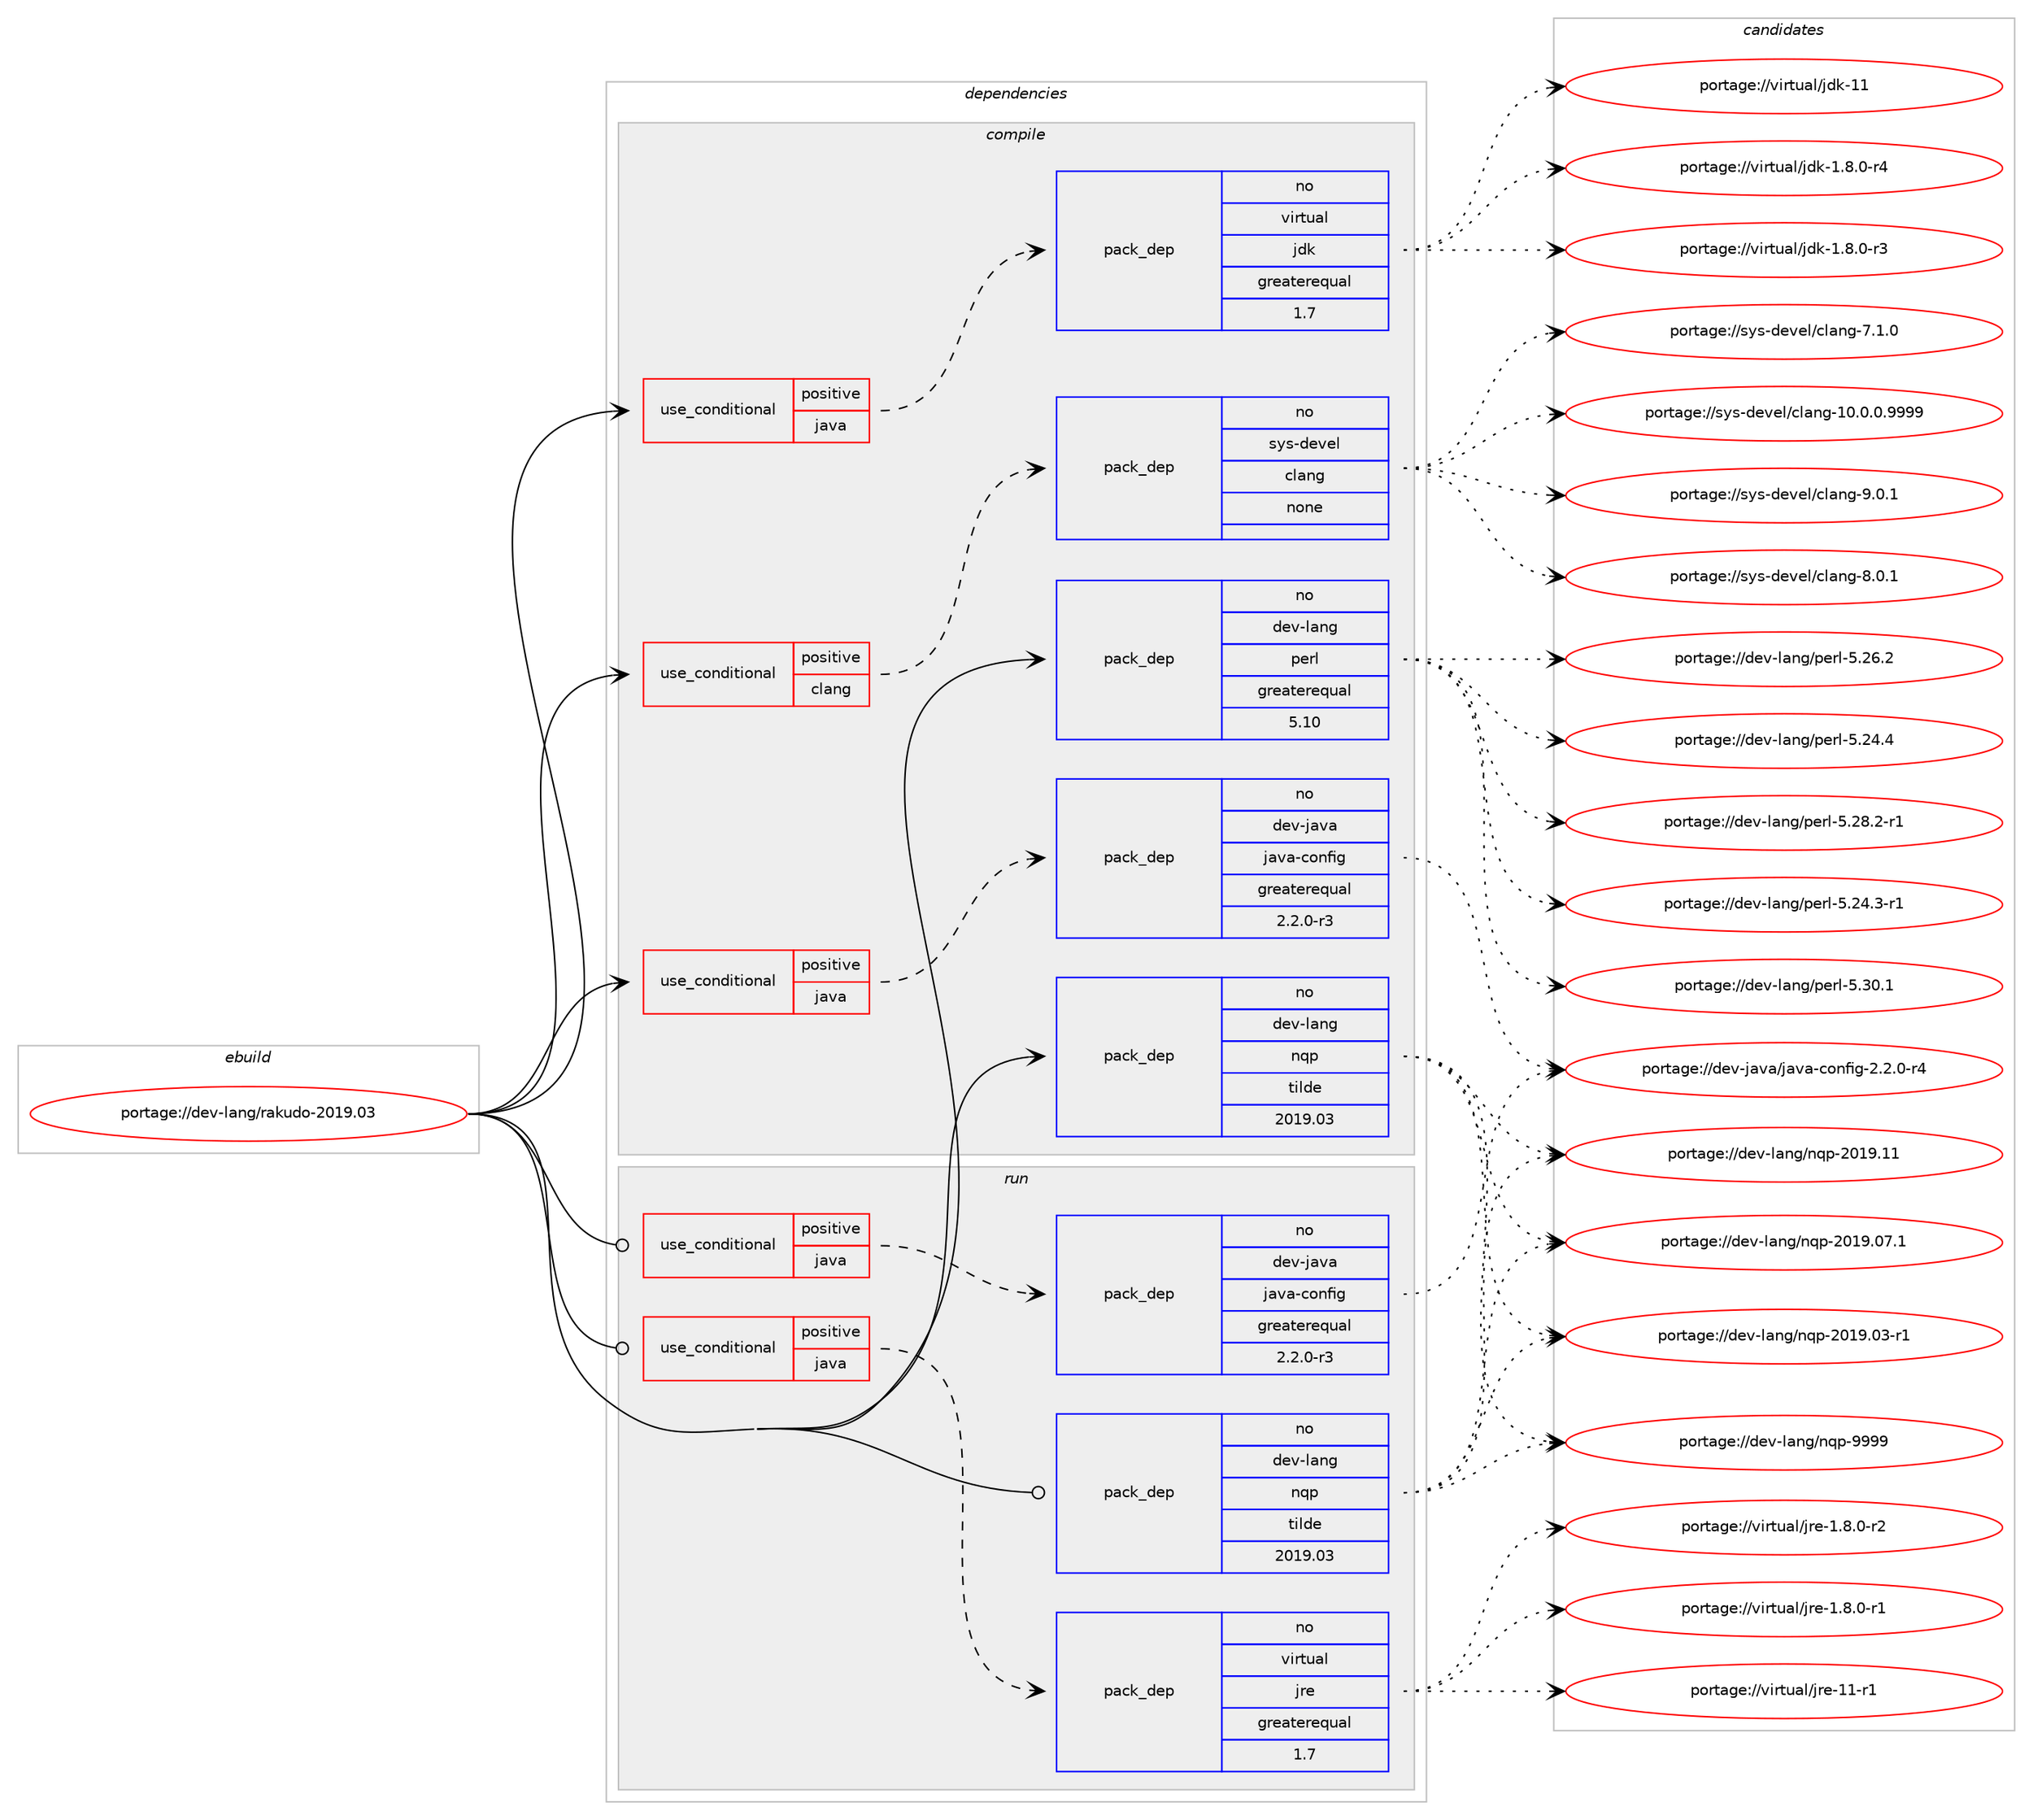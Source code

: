 digraph prolog {

# *************
# Graph options
# *************

newrank=true;
concentrate=true;
compound=true;
graph [rankdir=LR,fontname=Helvetica,fontsize=10,ranksep=1.5];#, ranksep=2.5, nodesep=0.2];
edge  [arrowhead=vee];
node  [fontname=Helvetica,fontsize=10];

# **********
# The ebuild
# **********

subgraph cluster_leftcol {
color=gray;
label=<<i>ebuild</i>>;
id [label="portage://dev-lang/rakudo-2019.03", color=red, width=4, href="../dev-lang/rakudo-2019.03.svg"];
}

# ****************
# The dependencies
# ****************

subgraph cluster_midcol {
color=gray;
label=<<i>dependencies</i>>;
subgraph cluster_compile {
fillcolor="#eeeeee";
style=filled;
label=<<i>compile</i>>;
subgraph cond126922 {
dependency518756 [label=<<TABLE BORDER="0" CELLBORDER="1" CELLSPACING="0" CELLPADDING="4"><TR><TD ROWSPAN="3" CELLPADDING="10">use_conditional</TD></TR><TR><TD>positive</TD></TR><TR><TD>clang</TD></TR></TABLE>>, shape=none, color=red];
subgraph pack386384 {
dependency518757 [label=<<TABLE BORDER="0" CELLBORDER="1" CELLSPACING="0" CELLPADDING="4" WIDTH="220"><TR><TD ROWSPAN="6" CELLPADDING="30">pack_dep</TD></TR><TR><TD WIDTH="110">no</TD></TR><TR><TD>sys-devel</TD></TR><TR><TD>clang</TD></TR><TR><TD>none</TD></TR><TR><TD></TD></TR></TABLE>>, shape=none, color=blue];
}
dependency518756:e -> dependency518757:w [weight=20,style="dashed",arrowhead="vee"];
}
id:e -> dependency518756:w [weight=20,style="solid",arrowhead="vee"];
subgraph cond126923 {
dependency518758 [label=<<TABLE BORDER="0" CELLBORDER="1" CELLSPACING="0" CELLPADDING="4"><TR><TD ROWSPAN="3" CELLPADDING="10">use_conditional</TD></TR><TR><TD>positive</TD></TR><TR><TD>java</TD></TR></TABLE>>, shape=none, color=red];
subgraph pack386385 {
dependency518759 [label=<<TABLE BORDER="0" CELLBORDER="1" CELLSPACING="0" CELLPADDING="4" WIDTH="220"><TR><TD ROWSPAN="6" CELLPADDING="30">pack_dep</TD></TR><TR><TD WIDTH="110">no</TD></TR><TR><TD>dev-java</TD></TR><TR><TD>java-config</TD></TR><TR><TD>greaterequal</TD></TR><TR><TD>2.2.0-r3</TD></TR></TABLE>>, shape=none, color=blue];
}
dependency518758:e -> dependency518759:w [weight=20,style="dashed",arrowhead="vee"];
}
id:e -> dependency518758:w [weight=20,style="solid",arrowhead="vee"];
subgraph cond126924 {
dependency518760 [label=<<TABLE BORDER="0" CELLBORDER="1" CELLSPACING="0" CELLPADDING="4"><TR><TD ROWSPAN="3" CELLPADDING="10">use_conditional</TD></TR><TR><TD>positive</TD></TR><TR><TD>java</TD></TR></TABLE>>, shape=none, color=red];
subgraph pack386386 {
dependency518761 [label=<<TABLE BORDER="0" CELLBORDER="1" CELLSPACING="0" CELLPADDING="4" WIDTH="220"><TR><TD ROWSPAN="6" CELLPADDING="30">pack_dep</TD></TR><TR><TD WIDTH="110">no</TD></TR><TR><TD>virtual</TD></TR><TR><TD>jdk</TD></TR><TR><TD>greaterequal</TD></TR><TR><TD>1.7</TD></TR></TABLE>>, shape=none, color=blue];
}
dependency518760:e -> dependency518761:w [weight=20,style="dashed",arrowhead="vee"];
}
id:e -> dependency518760:w [weight=20,style="solid",arrowhead="vee"];
subgraph pack386387 {
dependency518762 [label=<<TABLE BORDER="0" CELLBORDER="1" CELLSPACING="0" CELLPADDING="4" WIDTH="220"><TR><TD ROWSPAN="6" CELLPADDING="30">pack_dep</TD></TR><TR><TD WIDTH="110">no</TD></TR><TR><TD>dev-lang</TD></TR><TR><TD>nqp</TD></TR><TR><TD>tilde</TD></TR><TR><TD>2019.03</TD></TR></TABLE>>, shape=none, color=blue];
}
id:e -> dependency518762:w [weight=20,style="solid",arrowhead="vee"];
subgraph pack386388 {
dependency518763 [label=<<TABLE BORDER="0" CELLBORDER="1" CELLSPACING="0" CELLPADDING="4" WIDTH="220"><TR><TD ROWSPAN="6" CELLPADDING="30">pack_dep</TD></TR><TR><TD WIDTH="110">no</TD></TR><TR><TD>dev-lang</TD></TR><TR><TD>perl</TD></TR><TR><TD>greaterequal</TD></TR><TR><TD>5.10</TD></TR></TABLE>>, shape=none, color=blue];
}
id:e -> dependency518763:w [weight=20,style="solid",arrowhead="vee"];
}
subgraph cluster_compileandrun {
fillcolor="#eeeeee";
style=filled;
label=<<i>compile and run</i>>;
}
subgraph cluster_run {
fillcolor="#eeeeee";
style=filled;
label=<<i>run</i>>;
subgraph cond126925 {
dependency518764 [label=<<TABLE BORDER="0" CELLBORDER="1" CELLSPACING="0" CELLPADDING="4"><TR><TD ROWSPAN="3" CELLPADDING="10">use_conditional</TD></TR><TR><TD>positive</TD></TR><TR><TD>java</TD></TR></TABLE>>, shape=none, color=red];
subgraph pack386389 {
dependency518765 [label=<<TABLE BORDER="0" CELLBORDER="1" CELLSPACING="0" CELLPADDING="4" WIDTH="220"><TR><TD ROWSPAN="6" CELLPADDING="30">pack_dep</TD></TR><TR><TD WIDTH="110">no</TD></TR><TR><TD>dev-java</TD></TR><TR><TD>java-config</TD></TR><TR><TD>greaterequal</TD></TR><TR><TD>2.2.0-r3</TD></TR></TABLE>>, shape=none, color=blue];
}
dependency518764:e -> dependency518765:w [weight=20,style="dashed",arrowhead="vee"];
}
id:e -> dependency518764:w [weight=20,style="solid",arrowhead="odot"];
subgraph cond126926 {
dependency518766 [label=<<TABLE BORDER="0" CELLBORDER="1" CELLSPACING="0" CELLPADDING="4"><TR><TD ROWSPAN="3" CELLPADDING="10">use_conditional</TD></TR><TR><TD>positive</TD></TR><TR><TD>java</TD></TR></TABLE>>, shape=none, color=red];
subgraph pack386390 {
dependency518767 [label=<<TABLE BORDER="0" CELLBORDER="1" CELLSPACING="0" CELLPADDING="4" WIDTH="220"><TR><TD ROWSPAN="6" CELLPADDING="30">pack_dep</TD></TR><TR><TD WIDTH="110">no</TD></TR><TR><TD>virtual</TD></TR><TR><TD>jre</TD></TR><TR><TD>greaterequal</TD></TR><TR><TD>1.7</TD></TR></TABLE>>, shape=none, color=blue];
}
dependency518766:e -> dependency518767:w [weight=20,style="dashed",arrowhead="vee"];
}
id:e -> dependency518766:w [weight=20,style="solid",arrowhead="odot"];
subgraph pack386391 {
dependency518768 [label=<<TABLE BORDER="0" CELLBORDER="1" CELLSPACING="0" CELLPADDING="4" WIDTH="220"><TR><TD ROWSPAN="6" CELLPADDING="30">pack_dep</TD></TR><TR><TD WIDTH="110">no</TD></TR><TR><TD>dev-lang</TD></TR><TR><TD>nqp</TD></TR><TR><TD>tilde</TD></TR><TR><TD>2019.03</TD></TR></TABLE>>, shape=none, color=blue];
}
id:e -> dependency518768:w [weight=20,style="solid",arrowhead="odot"];
}
}

# **************
# The candidates
# **************

subgraph cluster_choices {
rank=same;
color=gray;
label=<<i>candidates</i>>;

subgraph choice386384 {
color=black;
nodesep=1;
choice11512111545100101118101108479910897110103455746484649 [label="portage://sys-devel/clang-9.0.1", color=red, width=4,href="../sys-devel/clang-9.0.1.svg"];
choice11512111545100101118101108479910897110103455646484649 [label="portage://sys-devel/clang-8.0.1", color=red, width=4,href="../sys-devel/clang-8.0.1.svg"];
choice11512111545100101118101108479910897110103455546494648 [label="portage://sys-devel/clang-7.1.0", color=red, width=4,href="../sys-devel/clang-7.1.0.svg"];
choice11512111545100101118101108479910897110103454948464846484657575757 [label="portage://sys-devel/clang-10.0.0.9999", color=red, width=4,href="../sys-devel/clang-10.0.0.9999.svg"];
dependency518757:e -> choice11512111545100101118101108479910897110103455746484649:w [style=dotted,weight="100"];
dependency518757:e -> choice11512111545100101118101108479910897110103455646484649:w [style=dotted,weight="100"];
dependency518757:e -> choice11512111545100101118101108479910897110103455546494648:w [style=dotted,weight="100"];
dependency518757:e -> choice11512111545100101118101108479910897110103454948464846484657575757:w [style=dotted,weight="100"];
}
subgraph choice386385 {
color=black;
nodesep=1;
choice10010111845106971189747106971189745991111101021051034550465046484511452 [label="portage://dev-java/java-config-2.2.0-r4", color=red, width=4,href="../dev-java/java-config-2.2.0-r4.svg"];
dependency518759:e -> choice10010111845106971189747106971189745991111101021051034550465046484511452:w [style=dotted,weight="100"];
}
subgraph choice386386 {
color=black;
nodesep=1;
choice1181051141161179710847106100107454949 [label="portage://virtual/jdk-11", color=red, width=4,href="../virtual/jdk-11.svg"];
choice11810511411611797108471061001074549465646484511452 [label="portage://virtual/jdk-1.8.0-r4", color=red, width=4,href="../virtual/jdk-1.8.0-r4.svg"];
choice11810511411611797108471061001074549465646484511451 [label="portage://virtual/jdk-1.8.0-r3", color=red, width=4,href="../virtual/jdk-1.8.0-r3.svg"];
dependency518761:e -> choice1181051141161179710847106100107454949:w [style=dotted,weight="100"];
dependency518761:e -> choice11810511411611797108471061001074549465646484511452:w [style=dotted,weight="100"];
dependency518761:e -> choice11810511411611797108471061001074549465646484511451:w [style=dotted,weight="100"];
}
subgraph choice386387 {
color=black;
nodesep=1;
choice1001011184510897110103471101131124557575757 [label="portage://dev-lang/nqp-9999", color=red, width=4,href="../dev-lang/nqp-9999.svg"];
choice1001011184510897110103471101131124550484957464949 [label="portage://dev-lang/nqp-2019.11", color=red, width=4,href="../dev-lang/nqp-2019.11.svg"];
choice10010111845108971101034711011311245504849574648554649 [label="portage://dev-lang/nqp-2019.07.1", color=red, width=4,href="../dev-lang/nqp-2019.07.1.svg"];
choice10010111845108971101034711011311245504849574648514511449 [label="portage://dev-lang/nqp-2019.03-r1", color=red, width=4,href="../dev-lang/nqp-2019.03-r1.svg"];
dependency518762:e -> choice1001011184510897110103471101131124557575757:w [style=dotted,weight="100"];
dependency518762:e -> choice1001011184510897110103471101131124550484957464949:w [style=dotted,weight="100"];
dependency518762:e -> choice10010111845108971101034711011311245504849574648554649:w [style=dotted,weight="100"];
dependency518762:e -> choice10010111845108971101034711011311245504849574648514511449:w [style=dotted,weight="100"];
}
subgraph choice386388 {
color=black;
nodesep=1;
choice10010111845108971101034711210111410845534651484649 [label="portage://dev-lang/perl-5.30.1", color=red, width=4,href="../dev-lang/perl-5.30.1.svg"];
choice100101118451089711010347112101114108455346505646504511449 [label="portage://dev-lang/perl-5.28.2-r1", color=red, width=4,href="../dev-lang/perl-5.28.2-r1.svg"];
choice10010111845108971101034711210111410845534650544650 [label="portage://dev-lang/perl-5.26.2", color=red, width=4,href="../dev-lang/perl-5.26.2.svg"];
choice10010111845108971101034711210111410845534650524652 [label="portage://dev-lang/perl-5.24.4", color=red, width=4,href="../dev-lang/perl-5.24.4.svg"];
choice100101118451089711010347112101114108455346505246514511449 [label="portage://dev-lang/perl-5.24.3-r1", color=red, width=4,href="../dev-lang/perl-5.24.3-r1.svg"];
dependency518763:e -> choice10010111845108971101034711210111410845534651484649:w [style=dotted,weight="100"];
dependency518763:e -> choice100101118451089711010347112101114108455346505646504511449:w [style=dotted,weight="100"];
dependency518763:e -> choice10010111845108971101034711210111410845534650544650:w [style=dotted,weight="100"];
dependency518763:e -> choice10010111845108971101034711210111410845534650524652:w [style=dotted,weight="100"];
dependency518763:e -> choice100101118451089711010347112101114108455346505246514511449:w [style=dotted,weight="100"];
}
subgraph choice386389 {
color=black;
nodesep=1;
choice10010111845106971189747106971189745991111101021051034550465046484511452 [label="portage://dev-java/java-config-2.2.0-r4", color=red, width=4,href="../dev-java/java-config-2.2.0-r4.svg"];
dependency518765:e -> choice10010111845106971189747106971189745991111101021051034550465046484511452:w [style=dotted,weight="100"];
}
subgraph choice386390 {
color=black;
nodesep=1;
choice11810511411611797108471061141014549494511449 [label="portage://virtual/jre-11-r1", color=red, width=4,href="../virtual/jre-11-r1.svg"];
choice11810511411611797108471061141014549465646484511450 [label="portage://virtual/jre-1.8.0-r2", color=red, width=4,href="../virtual/jre-1.8.0-r2.svg"];
choice11810511411611797108471061141014549465646484511449 [label="portage://virtual/jre-1.8.0-r1", color=red, width=4,href="../virtual/jre-1.8.0-r1.svg"];
dependency518767:e -> choice11810511411611797108471061141014549494511449:w [style=dotted,weight="100"];
dependency518767:e -> choice11810511411611797108471061141014549465646484511450:w [style=dotted,weight="100"];
dependency518767:e -> choice11810511411611797108471061141014549465646484511449:w [style=dotted,weight="100"];
}
subgraph choice386391 {
color=black;
nodesep=1;
choice1001011184510897110103471101131124557575757 [label="portage://dev-lang/nqp-9999", color=red, width=4,href="../dev-lang/nqp-9999.svg"];
choice1001011184510897110103471101131124550484957464949 [label="portage://dev-lang/nqp-2019.11", color=red, width=4,href="../dev-lang/nqp-2019.11.svg"];
choice10010111845108971101034711011311245504849574648554649 [label="portage://dev-lang/nqp-2019.07.1", color=red, width=4,href="../dev-lang/nqp-2019.07.1.svg"];
choice10010111845108971101034711011311245504849574648514511449 [label="portage://dev-lang/nqp-2019.03-r1", color=red, width=4,href="../dev-lang/nqp-2019.03-r1.svg"];
dependency518768:e -> choice1001011184510897110103471101131124557575757:w [style=dotted,weight="100"];
dependency518768:e -> choice1001011184510897110103471101131124550484957464949:w [style=dotted,weight="100"];
dependency518768:e -> choice10010111845108971101034711011311245504849574648554649:w [style=dotted,weight="100"];
dependency518768:e -> choice10010111845108971101034711011311245504849574648514511449:w [style=dotted,weight="100"];
}
}

}
